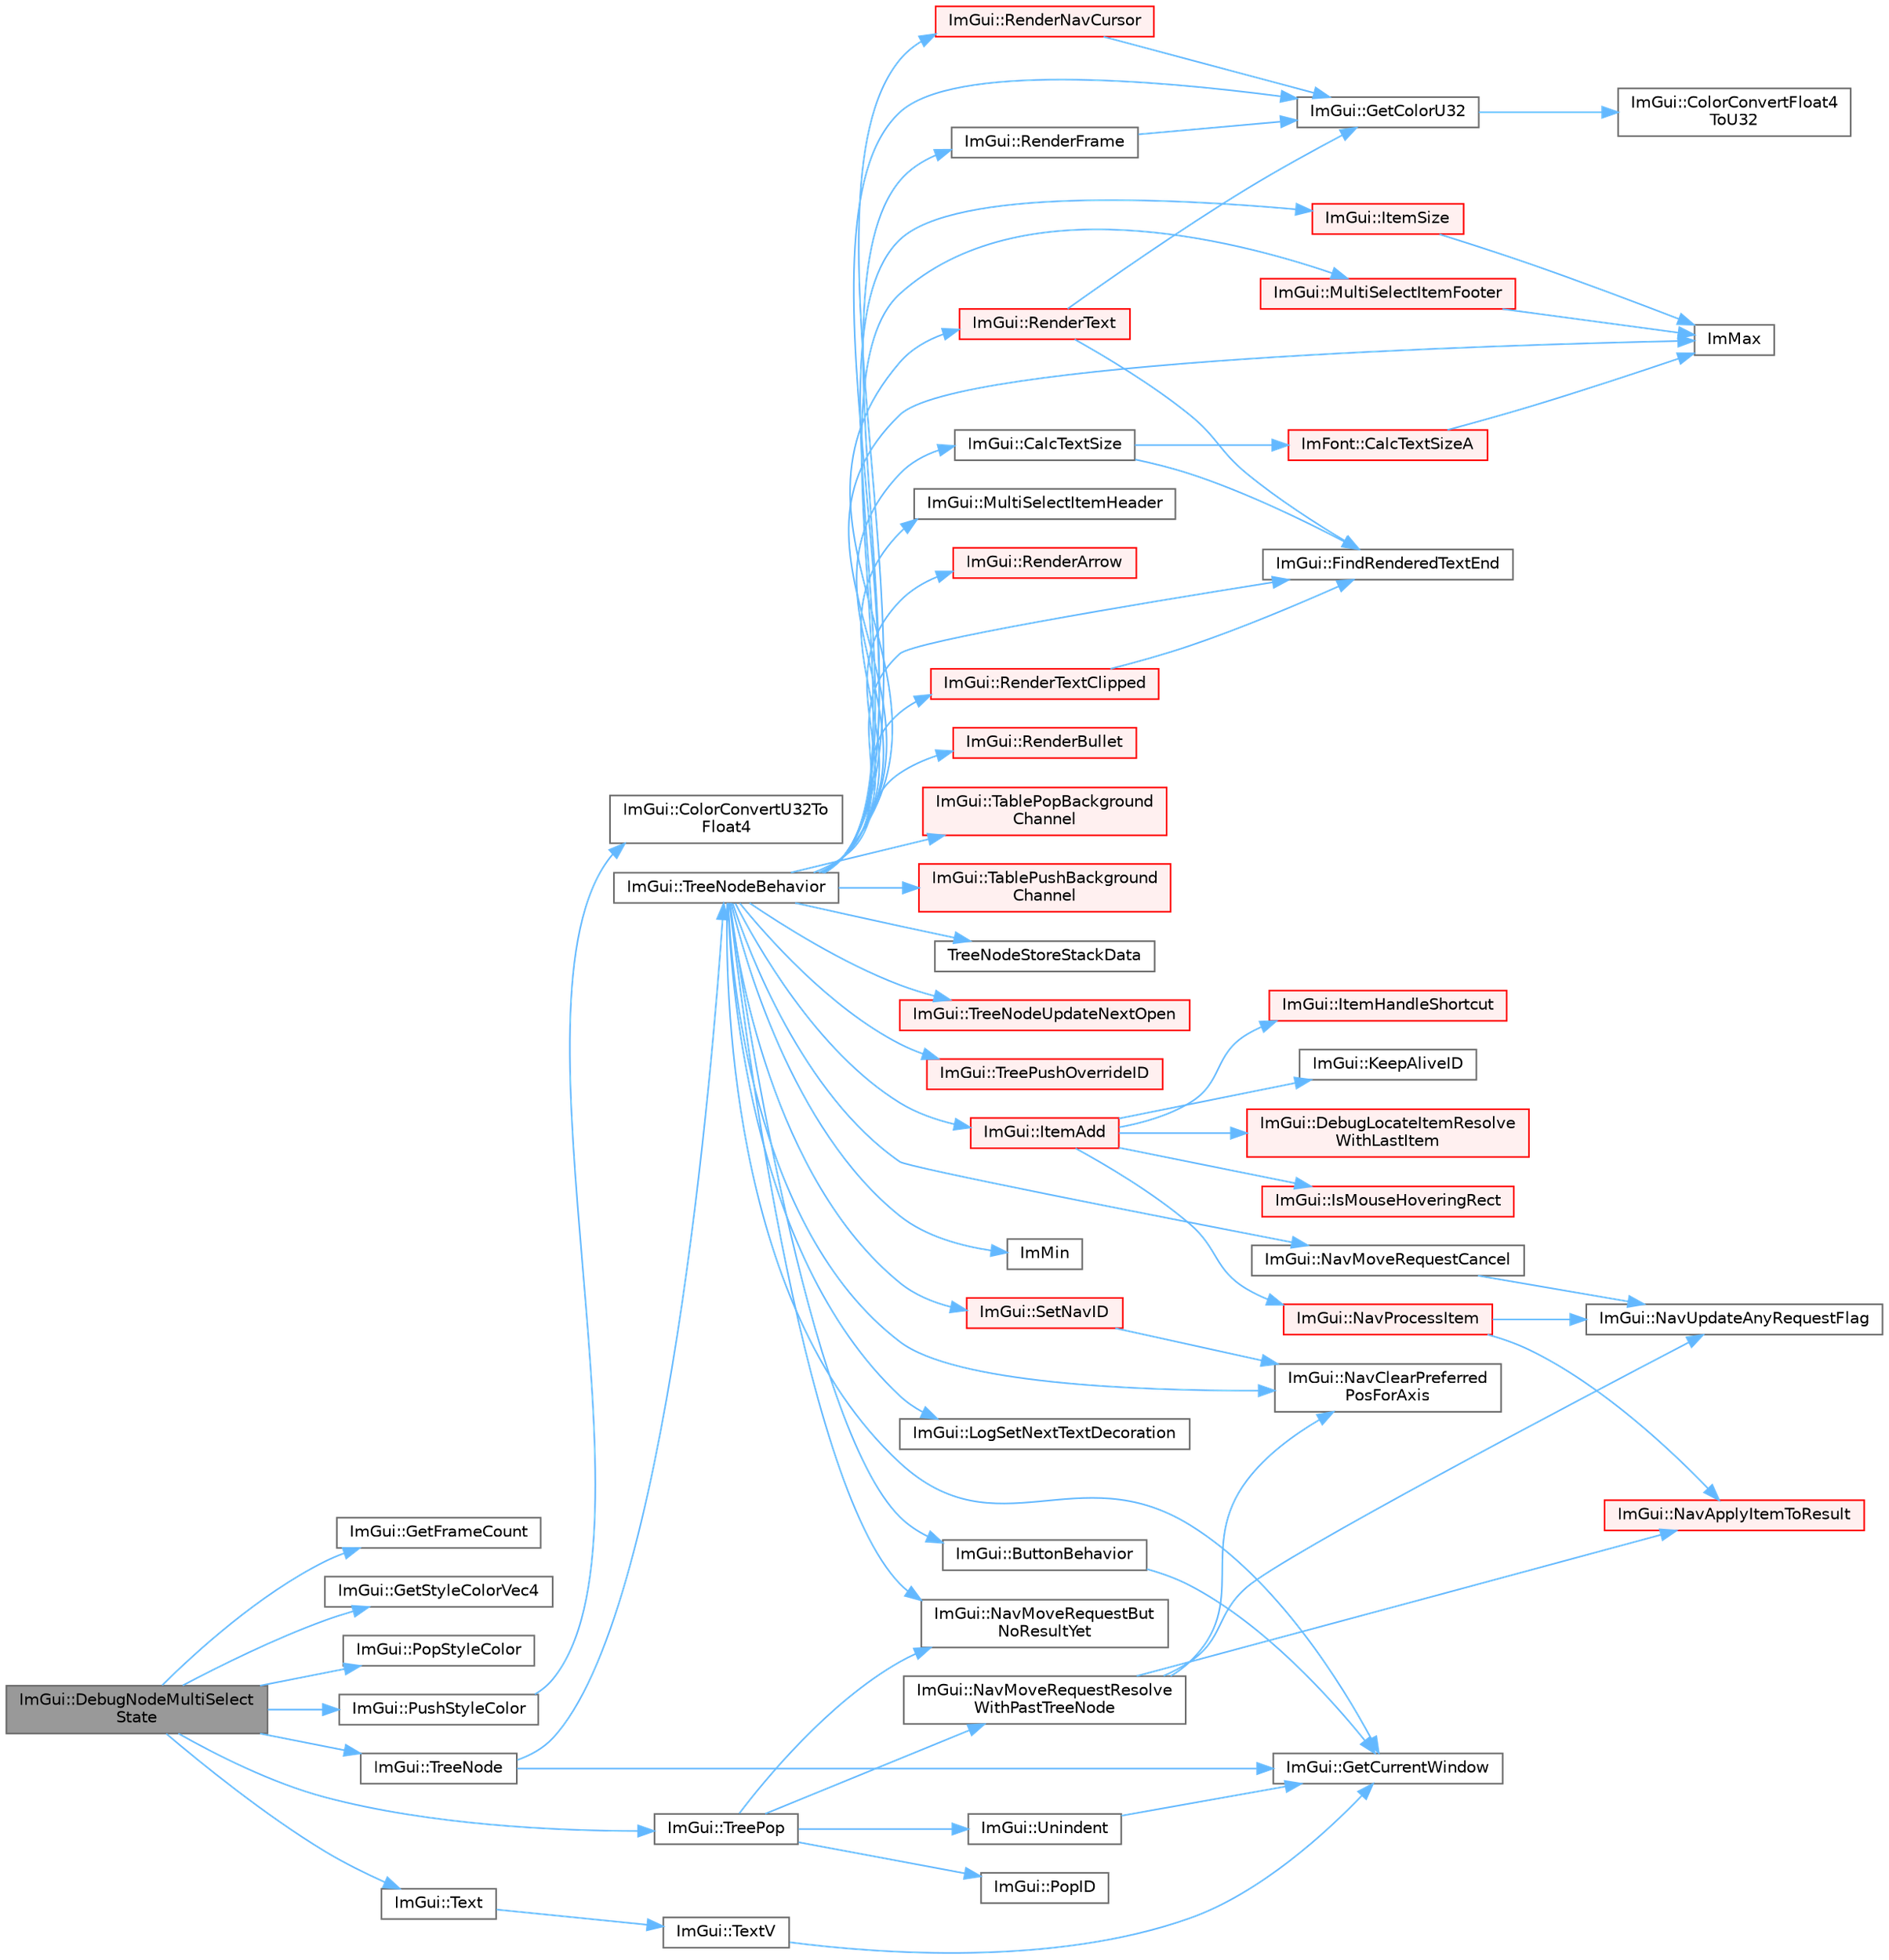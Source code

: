 digraph "ImGui::DebugNodeMultiSelectState"
{
 // LATEX_PDF_SIZE
  bgcolor="transparent";
  edge [fontname=Helvetica,fontsize=10,labelfontname=Helvetica,labelfontsize=10];
  node [fontname=Helvetica,fontsize=10,shape=box,height=0.2,width=0.4];
  rankdir="LR";
  Node1 [id="Node000001",label="ImGui::DebugNodeMultiSelect\lState",height=0.2,width=0.4,color="gray40", fillcolor="grey60", style="filled", fontcolor="black",tooltip=" "];
  Node1 -> Node2 [id="edge69_Node000001_Node000002",color="steelblue1",style="solid",tooltip=" "];
  Node2 [id="Node000002",label="ImGui::GetFrameCount",height=0.2,width=0.4,color="grey40", fillcolor="white", style="filled",URL="$namespace_im_gui.html#a0180211f23fc10807dfc3d2f6e8681f9",tooltip=" "];
  Node1 -> Node3 [id="edge70_Node000001_Node000003",color="steelblue1",style="solid",tooltip=" "];
  Node3 [id="Node000003",label="ImGui::GetStyleColorVec4",height=0.2,width=0.4,color="grey40", fillcolor="white", style="filled",URL="$namespace_im_gui.html#ad838e580972e2c4b3da2b0f60754b662",tooltip=" "];
  Node1 -> Node4 [id="edge71_Node000001_Node000004",color="steelblue1",style="solid",tooltip=" "];
  Node4 [id="Node000004",label="ImGui::PopStyleColor",height=0.2,width=0.4,color="grey40", fillcolor="white", style="filled",URL="$namespace_im_gui.html#a9795f730b4043a98b6254738d86efcdc",tooltip=" "];
  Node1 -> Node5 [id="edge72_Node000001_Node000005",color="steelblue1",style="solid",tooltip=" "];
  Node5 [id="Node000005",label="ImGui::PushStyleColor",height=0.2,width=0.4,color="grey40", fillcolor="white", style="filled",URL="$namespace_im_gui.html#a77ee84afb636e05eb4b2d6eeddcc2aa8",tooltip=" "];
  Node5 -> Node6 [id="edge73_Node000005_Node000006",color="steelblue1",style="solid",tooltip=" "];
  Node6 [id="Node000006",label="ImGui::ColorConvertU32To\lFloat4",height=0.2,width=0.4,color="grey40", fillcolor="white", style="filled",URL="$namespace_im_gui.html#a74df648cad381b5ad979c3609b7f4b2a",tooltip=" "];
  Node1 -> Node7 [id="edge74_Node000001_Node000007",color="steelblue1",style="solid",tooltip=" "];
  Node7 [id="Node000007",label="ImGui::Text",height=0.2,width=0.4,color="grey40", fillcolor="white", style="filled",URL="$namespace_im_gui.html#a9e7b83611fe441d54fad2effb4bf4965",tooltip=" "];
  Node7 -> Node8 [id="edge75_Node000007_Node000008",color="steelblue1",style="solid",tooltip=" "];
  Node8 [id="Node000008",label="ImGui::TextV",height=0.2,width=0.4,color="grey40", fillcolor="white", style="filled",URL="$namespace_im_gui.html#a10a0d6362178c2f743092f21e1b6cd20",tooltip=" "];
  Node8 -> Node9 [id="edge76_Node000008_Node000009",color="steelblue1",style="solid",tooltip=" "];
  Node9 [id="Node000009",label="ImGui::GetCurrentWindow",height=0.2,width=0.4,color="grey40", fillcolor="white", style="filled",URL="$namespace_im_gui.html#ac452417b5004ca16a814a72cff153526",tooltip=" "];
  Node1 -> Node10 [id="edge77_Node000001_Node000010",color="steelblue1",style="solid",tooltip=" "];
  Node10 [id="Node000010",label="ImGui::TreeNode",height=0.2,width=0.4,color="grey40", fillcolor="white", style="filled",URL="$namespace_im_gui.html#a4dff507ce8bbe0da9556bb50b1e60d7f",tooltip=" "];
  Node10 -> Node9 [id="edge78_Node000010_Node000009",color="steelblue1",style="solid",tooltip=" "];
  Node10 -> Node11 [id="edge79_Node000010_Node000011",color="steelblue1",style="solid",tooltip=" "];
  Node11 [id="Node000011",label="ImGui::TreeNodeBehavior",height=0.2,width=0.4,color="grey40", fillcolor="white", style="filled",URL="$namespace_im_gui.html#a918eabf70d288e93b2519ee1eac2c0b4",tooltip=" "];
  Node11 -> Node12 [id="edge80_Node000011_Node000012",color="steelblue1",style="solid",tooltip=" "];
  Node12 [id="Node000012",label="ImGui::ButtonBehavior",height=0.2,width=0.4,color="grey40", fillcolor="white", style="filled",URL="$namespace_im_gui.html#a65a4f18b1bc8ce0f351687922089f374",tooltip=" "];
  Node12 -> Node9 [id="edge81_Node000012_Node000009",color="steelblue1",style="solid",tooltip=" "];
  Node11 -> Node13 [id="edge82_Node000011_Node000013",color="steelblue1",style="solid",tooltip=" "];
  Node13 [id="Node000013",label="ImGui::CalcTextSize",height=0.2,width=0.4,color="grey40", fillcolor="white", style="filled",URL="$namespace_im_gui.html#a848b9db6cc4a186751c0ecebcaadc33b",tooltip=" "];
  Node13 -> Node14 [id="edge83_Node000013_Node000014",color="steelblue1",style="solid",tooltip=" "];
  Node14 [id="Node000014",label="ImFont::CalcTextSizeA",height=0.2,width=0.4,color="red", fillcolor="#FFF0F0", style="filled",URL="$struct_im_font.html#a418146c00c3dee351a411b952cce5175",tooltip=" "];
  Node14 -> Node21 [id="edge84_Node000014_Node000021",color="steelblue1",style="solid",tooltip=" "];
  Node21 [id="Node000021",label="ImMax",height=0.2,width=0.4,color="grey40", fillcolor="white", style="filled",URL="$imgui__internal_8h.html#a7667efd95147d0422f140917c71a9226",tooltip=" "];
  Node13 -> Node22 [id="edge85_Node000013_Node000022",color="steelblue1",style="solid",tooltip=" "];
  Node22 [id="Node000022",label="ImGui::FindRenderedTextEnd",height=0.2,width=0.4,color="grey40", fillcolor="white", style="filled",URL="$namespace_im_gui.html#a7671e1dbc803a31b06081b52a771d83f",tooltip=" "];
  Node11 -> Node22 [id="edge86_Node000011_Node000022",color="steelblue1",style="solid",tooltip=" "];
  Node11 -> Node23 [id="edge87_Node000011_Node000023",color="steelblue1",style="solid",tooltip=" "];
  Node23 [id="Node000023",label="ImGui::GetColorU32",height=0.2,width=0.4,color="grey40", fillcolor="white", style="filled",URL="$namespace_im_gui.html#a0de2d9bd347d9866511eb8d014e62556",tooltip=" "];
  Node23 -> Node24 [id="edge88_Node000023_Node000024",color="steelblue1",style="solid",tooltip=" "];
  Node24 [id="Node000024",label="ImGui::ColorConvertFloat4\lToU32",height=0.2,width=0.4,color="grey40", fillcolor="white", style="filled",URL="$namespace_im_gui.html#abe2691de0b1a71c774ab24cc91564a94",tooltip=" "];
  Node11 -> Node9 [id="edge89_Node000011_Node000009",color="steelblue1",style="solid",tooltip=" "];
  Node11 -> Node21 [id="edge90_Node000011_Node000021",color="steelblue1",style="solid",tooltip=" "];
  Node11 -> Node20 [id="edge91_Node000011_Node000020",color="steelblue1",style="solid",tooltip=" "];
  Node20 [id="Node000020",label="ImMin",height=0.2,width=0.4,color="grey40", fillcolor="white", style="filled",URL="$imgui__internal_8h.html#a7f9d7828066a9d61b5630adcdf4655d3",tooltip=" "];
  Node11 -> Node25 [id="edge92_Node000011_Node000025",color="steelblue1",style="solid",tooltip=" "];
  Node25 [id="Node000025",label="ImGui::ItemAdd",height=0.2,width=0.4,color="red", fillcolor="#FFF0F0", style="filled",URL="$namespace_im_gui.html#a0c2ccafc8d403c02a6590ac21157b9ac",tooltip=" "];
  Node25 -> Node26 [id="edge93_Node000025_Node000026",color="steelblue1",style="solid",tooltip=" "];
  Node26 [id="Node000026",label="ImGui::DebugLocateItemResolve\lWithLastItem",height=0.2,width=0.4,color="red", fillcolor="#FFF0F0", style="filled",URL="$namespace_im_gui.html#ae8ab0d7dfc90af8e82db3ed9e7829219",tooltip=" "];
  Node25 -> Node49 [id="edge94_Node000025_Node000049",color="steelblue1",style="solid",tooltip=" "];
  Node49 [id="Node000049",label="ImGui::IsMouseHoveringRect",height=0.2,width=0.4,color="red", fillcolor="#FFF0F0", style="filled",URL="$namespace_im_gui.html#ae0b8ea0e06c457316d6aed6c5b2a1c25",tooltip=" "];
  Node25 -> Node53 [id="edge95_Node000025_Node000053",color="steelblue1",style="solid",tooltip=" "];
  Node53 [id="Node000053",label="ImGui::ItemHandleShortcut",height=0.2,width=0.4,color="red", fillcolor="#FFF0F0", style="filled",URL="$namespace_im_gui.html#a338deb537666a886cf3ece08c07e9fa9",tooltip=" "];
  Node25 -> Node56 [id="edge96_Node000025_Node000056",color="steelblue1",style="solid",tooltip=" "];
  Node56 [id="Node000056",label="ImGui::KeepAliveID",height=0.2,width=0.4,color="grey40", fillcolor="white", style="filled",URL="$namespace_im_gui.html#a85a245c78a9f7c351636bdad6e60c488",tooltip=" "];
  Node25 -> Node57 [id="edge97_Node000025_Node000057",color="steelblue1",style="solid",tooltip=" "];
  Node57 [id="Node000057",label="ImGui::NavProcessItem",height=0.2,width=0.4,color="red", fillcolor="#FFF0F0", style="filled",URL="$namespace_im_gui.html#aa217c2f0448788f3c064bf828a8f9d8f",tooltip=" "];
  Node57 -> Node58 [id="edge98_Node000057_Node000058",color="steelblue1",style="solid",tooltip=" "];
  Node58 [id="Node000058",label="ImGui::NavApplyItemToResult",height=0.2,width=0.4,color="red", fillcolor="#FFF0F0", style="filled",URL="$namespace_im_gui.html#afc3f5b074b158526cfe8531de843aa5f",tooltip=" "];
  Node57 -> Node62 [id="edge99_Node000057_Node000062",color="steelblue1",style="solid",tooltip=" "];
  Node62 [id="Node000062",label="ImGui::NavUpdateAnyRequestFlag",height=0.2,width=0.4,color="grey40", fillcolor="white", style="filled",URL="$namespace_im_gui.html#a2cd868535661cdb5671214662f3c9388",tooltip=" "];
  Node11 -> Node80 [id="edge100_Node000011_Node000080",color="steelblue1",style="solid",tooltip=" "];
  Node80 [id="Node000080",label="ImGui::ItemSize",height=0.2,width=0.4,color="red", fillcolor="#FFF0F0", style="filled",URL="$namespace_im_gui.html#a4b5818a652d943ea54e0cec9fb3943d7",tooltip=" "];
  Node80 -> Node21 [id="edge101_Node000080_Node000021",color="steelblue1",style="solid",tooltip=" "];
  Node11 -> Node82 [id="edge102_Node000011_Node000082",color="steelblue1",style="solid",tooltip=" "];
  Node82 [id="Node000082",label="ImGui::LogSetNextTextDecoration",height=0.2,width=0.4,color="grey40", fillcolor="white", style="filled",URL="$namespace_im_gui.html#a66bc1e61bff5f2170bcd2d7d071eaa22",tooltip=" "];
  Node11 -> Node83 [id="edge103_Node000011_Node000083",color="steelblue1",style="solid",tooltip=" "];
  Node83 [id="Node000083",label="ImGui::MultiSelectItemFooter",height=0.2,width=0.4,color="red", fillcolor="#FFF0F0", style="filled",URL="$namespace_im_gui.html#a69762bfb0eaf3daa730895737bce05e5",tooltip=" "];
  Node83 -> Node21 [id="edge104_Node000083_Node000021",color="steelblue1",style="solid",tooltip=" "];
  Node11 -> Node105 [id="edge105_Node000011_Node000105",color="steelblue1",style="solid",tooltip=" "];
  Node105 [id="Node000105",label="ImGui::MultiSelectItemHeader",height=0.2,width=0.4,color="grey40", fillcolor="white", style="filled",URL="$namespace_im_gui.html#a42a98da805c3612b26b829e0567fdc0f",tooltip=" "];
  Node11 -> Node104 [id="edge106_Node000011_Node000104",color="steelblue1",style="solid",tooltip=" "];
  Node104 [id="Node000104",label="ImGui::NavClearPreferred\lPosForAxis",height=0.2,width=0.4,color="grey40", fillcolor="white", style="filled",URL="$namespace_im_gui.html#a16348f6e2db5310142fff74eeb315929",tooltip=" "];
  Node11 -> Node106 [id="edge107_Node000011_Node000106",color="steelblue1",style="solid",tooltip=" "];
  Node106 [id="Node000106",label="ImGui::NavMoveRequestBut\lNoResultYet",height=0.2,width=0.4,color="grey40", fillcolor="white", style="filled",URL="$namespace_im_gui.html#a3fab98556d11690efd4f7f2fde94968e",tooltip=" "];
  Node11 -> Node107 [id="edge108_Node000011_Node000107",color="steelblue1",style="solid",tooltip=" "];
  Node107 [id="Node000107",label="ImGui::NavMoveRequestCancel",height=0.2,width=0.4,color="grey40", fillcolor="white", style="filled",URL="$namespace_im_gui.html#a43326bb080d9fa80327ed81d864d8b8d",tooltip=" "];
  Node107 -> Node62 [id="edge109_Node000107_Node000062",color="steelblue1",style="solid",tooltip=" "];
  Node11 -> Node108 [id="edge110_Node000011_Node000108",color="steelblue1",style="solid",tooltip=" "];
  Node108 [id="Node000108",label="ImGui::RenderArrow",height=0.2,width=0.4,color="red", fillcolor="#FFF0F0", style="filled",URL="$namespace_im_gui.html#a7ec12551caa737505087c80e38b94937",tooltip=" "];
  Node11 -> Node110 [id="edge111_Node000011_Node000110",color="steelblue1",style="solid",tooltip=" "];
  Node110 [id="Node000110",label="ImGui::RenderBullet",height=0.2,width=0.4,color="red", fillcolor="#FFF0F0", style="filled",URL="$namespace_im_gui.html#a46189f75b2e25d595f1e71060d2a2633",tooltip=" "];
  Node11 -> Node115 [id="edge112_Node000011_Node000115",color="steelblue1",style="solid",tooltip=" "];
  Node115 [id="Node000115",label="ImGui::RenderFrame",height=0.2,width=0.4,color="grey40", fillcolor="white", style="filled",URL="$namespace_im_gui.html#a6eb97ff501764c37df4ffd99ebadeba7",tooltip=" "];
  Node115 -> Node23 [id="edge113_Node000115_Node000023",color="steelblue1",style="solid",tooltip=" "];
  Node11 -> Node116 [id="edge114_Node000011_Node000116",color="steelblue1",style="solid",tooltip=" "];
  Node116 [id="Node000116",label="ImGui::RenderNavCursor",height=0.2,width=0.4,color="red", fillcolor="#FFF0F0", style="filled",URL="$namespace_im_gui.html#a2722dcfe26c7f6e8cd522102ef5b7df2",tooltip=" "];
  Node116 -> Node23 [id="edge115_Node000116_Node000023",color="steelblue1",style="solid",tooltip=" "];
  Node11 -> Node118 [id="edge116_Node000011_Node000118",color="steelblue1",style="solid",tooltip=" "];
  Node118 [id="Node000118",label="ImGui::RenderText",height=0.2,width=0.4,color="red", fillcolor="#FFF0F0", style="filled",URL="$namespace_im_gui.html#a9971ce57f2a288ac3a12df886c5550d1",tooltip=" "];
  Node118 -> Node22 [id="edge117_Node000118_Node000022",color="steelblue1",style="solid",tooltip=" "];
  Node118 -> Node23 [id="edge118_Node000118_Node000023",color="steelblue1",style="solid",tooltip=" "];
  Node11 -> Node124 [id="edge119_Node000011_Node000124",color="steelblue1",style="solid",tooltip=" "];
  Node124 [id="Node000124",label="ImGui::RenderTextClipped",height=0.2,width=0.4,color="red", fillcolor="#FFF0F0", style="filled",URL="$namespace_im_gui.html#ab362eafae794c7364a6b96ea06f38eb9",tooltip=" "];
  Node124 -> Node22 [id="edge120_Node000124_Node000022",color="steelblue1",style="solid",tooltip=" "];
  Node11 -> Node126 [id="edge121_Node000011_Node000126",color="steelblue1",style="solid",tooltip=" "];
  Node126 [id="Node000126",label="ImGui::SetNavID",height=0.2,width=0.4,color="red", fillcolor="#FFF0F0", style="filled",URL="$namespace_im_gui.html#a101d94ec7f8e0a219bbaee58558316eb",tooltip=" "];
  Node126 -> Node104 [id="edge122_Node000126_Node000104",color="steelblue1",style="solid",tooltip=" "];
  Node11 -> Node127 [id="edge123_Node000011_Node000127",color="steelblue1",style="solid",tooltip=" "];
  Node127 [id="Node000127",label="ImGui::TablePopBackground\lChannel",height=0.2,width=0.4,color="red", fillcolor="#FFF0F0", style="filled",URL="$namespace_im_gui.html#a4fe11c430ad1b6597d4ffbde7cdf257e",tooltip=" "];
  Node11 -> Node131 [id="edge124_Node000011_Node000131",color="steelblue1",style="solid",tooltip=" "];
  Node131 [id="Node000131",label="ImGui::TablePushBackground\lChannel",height=0.2,width=0.4,color="red", fillcolor="#FFF0F0", style="filled",URL="$namespace_im_gui.html#a6b6e0c511477248e9dd485c359f52eeb",tooltip=" "];
  Node11 -> Node132 [id="edge125_Node000011_Node000132",color="steelblue1",style="solid",tooltip=" "];
  Node132 [id="Node000132",label="TreeNodeStoreStackData",height=0.2,width=0.4,color="grey40", fillcolor="white", style="filled",URL="$imgui__widgets_8cpp.html#a44b00ed4cdc8eace1029e054996d9d28",tooltip=" "];
  Node11 -> Node133 [id="edge126_Node000011_Node000133",color="steelblue1",style="solid",tooltip=" "];
  Node133 [id="Node000133",label="ImGui::TreeNodeUpdateNextOpen",height=0.2,width=0.4,color="red", fillcolor="#FFF0F0", style="filled",URL="$namespace_im_gui.html#a5dc6b814cfe2dd923ece2d3cf77a5f62",tooltip=" "];
  Node11 -> Node138 [id="edge127_Node000011_Node000138",color="steelblue1",style="solid",tooltip=" "];
  Node138 [id="Node000138",label="ImGui::TreePushOverrideID",height=0.2,width=0.4,color="red", fillcolor="#FFF0F0", style="filled",URL="$namespace_im_gui.html#ad3c4846b9f47fc66556333fe52406ffb",tooltip=" "];
  Node1 -> Node142 [id="edge128_Node000001_Node000142",color="steelblue1",style="solid",tooltip=" "];
  Node142 [id="Node000142",label="ImGui::TreePop",height=0.2,width=0.4,color="grey40", fillcolor="white", style="filled",URL="$namespace_im_gui.html#a41ecf265e5f678c78fc9c30b3cf2077f",tooltip=" "];
  Node142 -> Node106 [id="edge129_Node000142_Node000106",color="steelblue1",style="solid",tooltip=" "];
  Node142 -> Node143 [id="edge130_Node000142_Node000143",color="steelblue1",style="solid",tooltip=" "];
  Node143 [id="Node000143",label="ImGui::NavMoveRequestResolve\lWithPastTreeNode",height=0.2,width=0.4,color="grey40", fillcolor="white", style="filled",URL="$namespace_im_gui.html#a626a63937b3f661fc089c4989176cb90",tooltip=" "];
  Node143 -> Node58 [id="edge131_Node000143_Node000058",color="steelblue1",style="solid",tooltip=" "];
  Node143 -> Node104 [id="edge132_Node000143_Node000104",color="steelblue1",style="solid",tooltip=" "];
  Node143 -> Node62 [id="edge133_Node000143_Node000062",color="steelblue1",style="solid",tooltip=" "];
  Node142 -> Node144 [id="edge134_Node000142_Node000144",color="steelblue1",style="solid",tooltip=" "];
  Node144 [id="Node000144",label="ImGui::PopID",height=0.2,width=0.4,color="grey40", fillcolor="white", style="filled",URL="$namespace_im_gui.html#aba0b2d8f890a5d435ae43d0c4a2d4dd1",tooltip=" "];
  Node142 -> Node145 [id="edge135_Node000142_Node000145",color="steelblue1",style="solid",tooltip=" "];
  Node145 [id="Node000145",label="ImGui::Unindent",height=0.2,width=0.4,color="grey40", fillcolor="white", style="filled",URL="$namespace_im_gui.html#ad577d36753634c9bbdc3750b0e5217f5",tooltip=" "];
  Node145 -> Node9 [id="edge136_Node000145_Node000009",color="steelblue1",style="solid",tooltip=" "];
}
